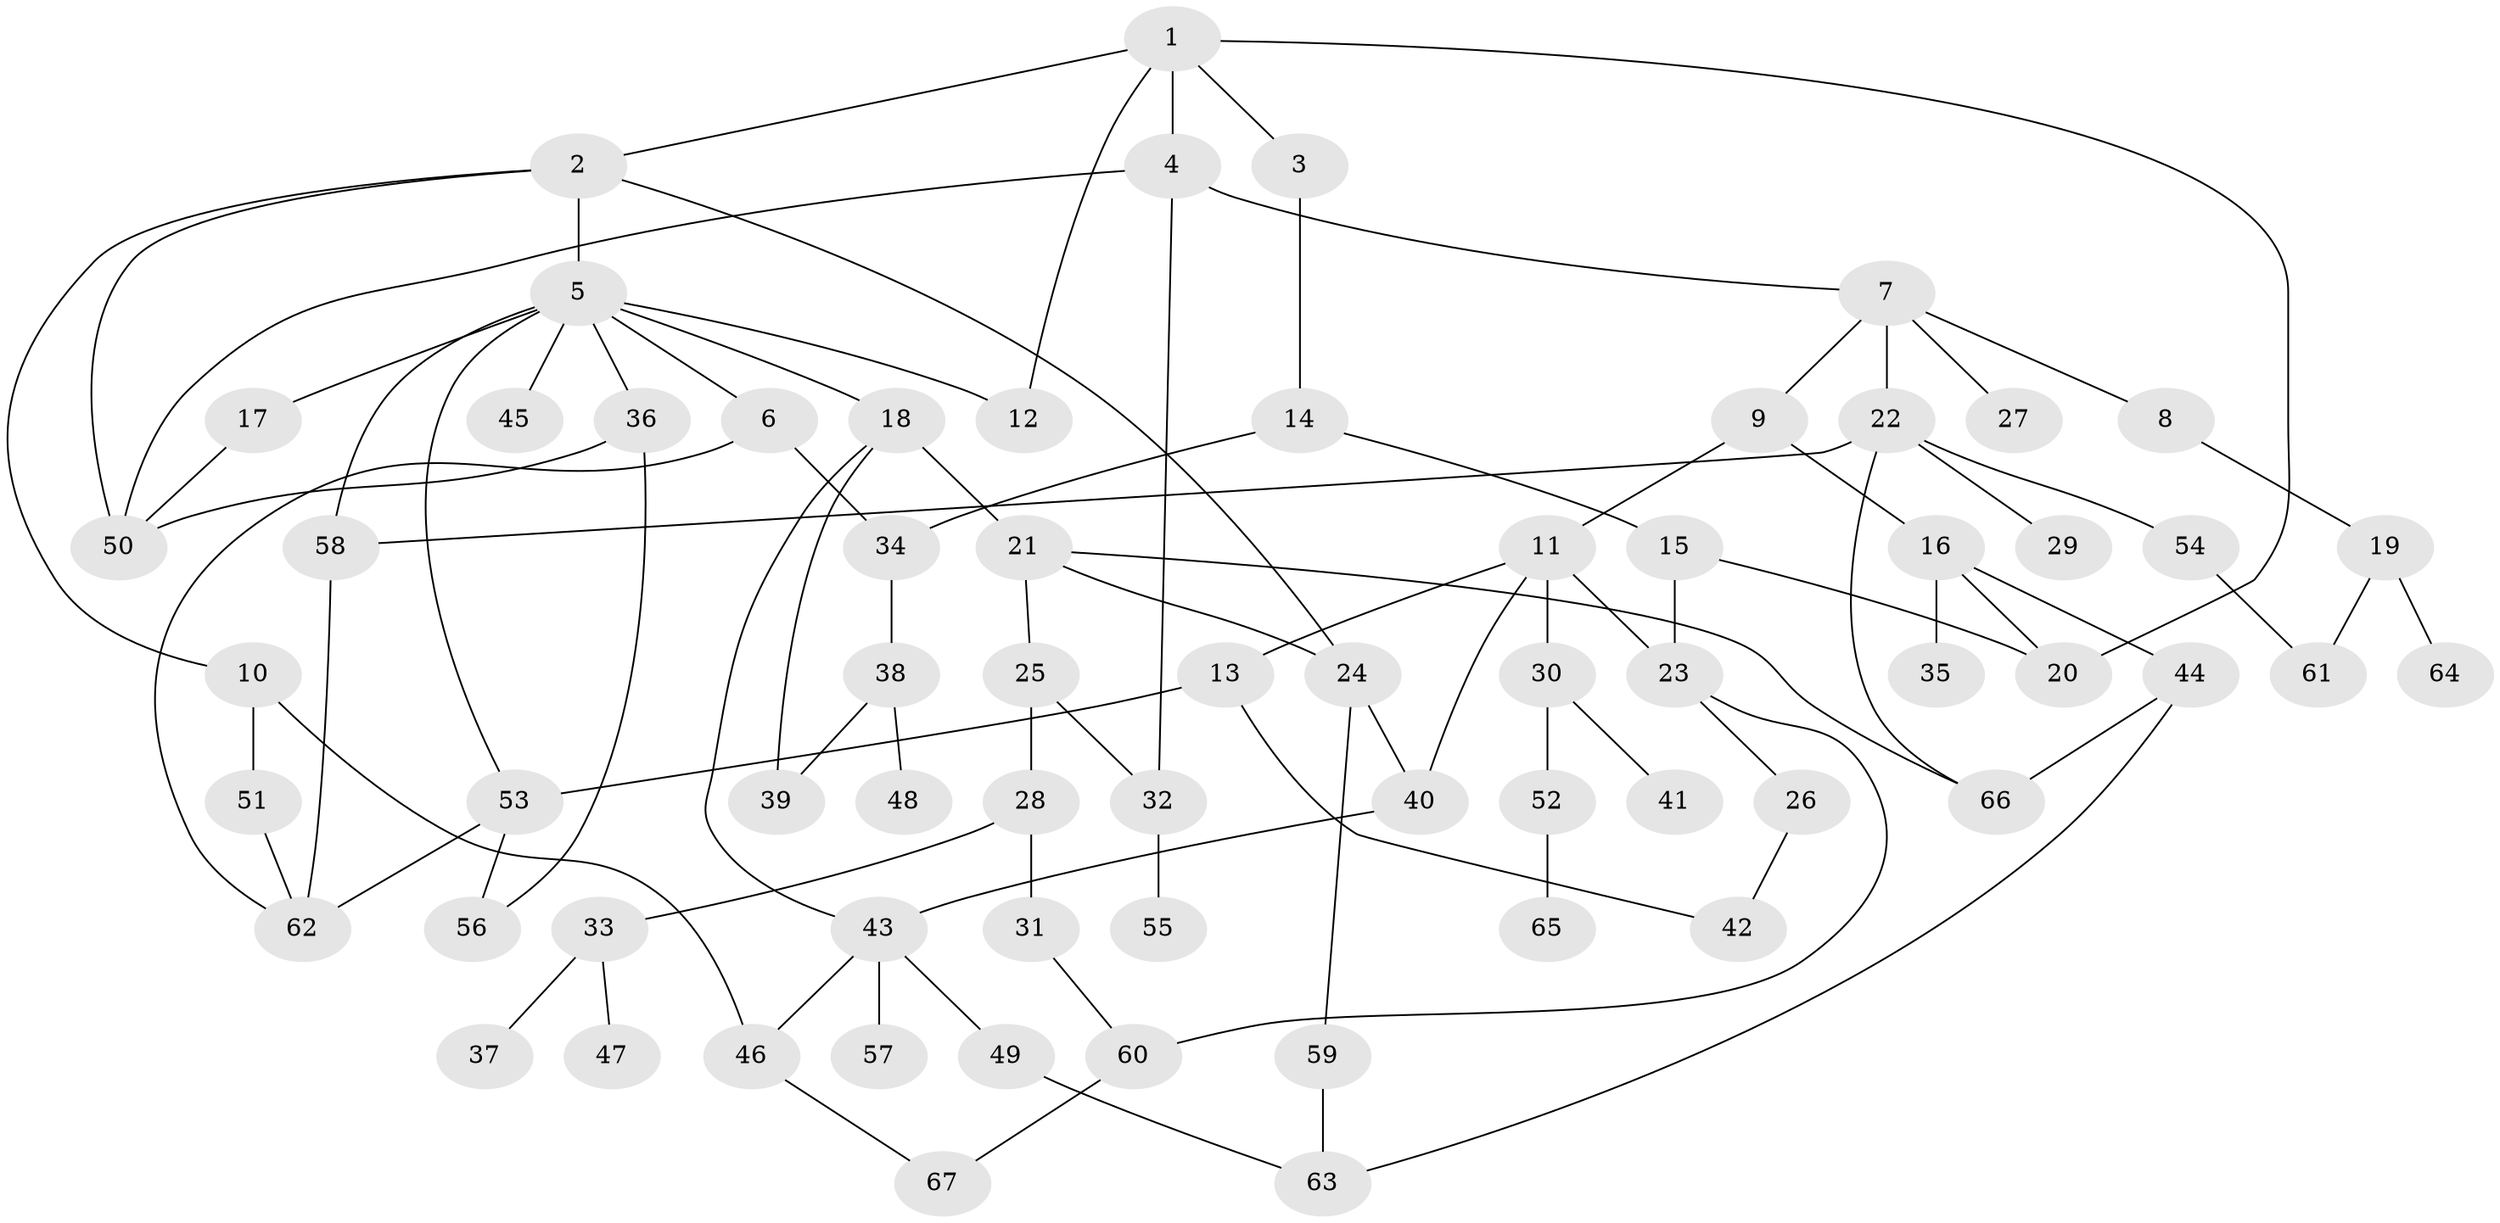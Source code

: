 // Generated by graph-tools (version 1.1) at 2025/01/03/09/25 03:01:04]
// undirected, 67 vertices, 94 edges
graph export_dot {
graph [start="1"]
  node [color=gray90,style=filled];
  1;
  2;
  3;
  4;
  5;
  6;
  7;
  8;
  9;
  10;
  11;
  12;
  13;
  14;
  15;
  16;
  17;
  18;
  19;
  20;
  21;
  22;
  23;
  24;
  25;
  26;
  27;
  28;
  29;
  30;
  31;
  32;
  33;
  34;
  35;
  36;
  37;
  38;
  39;
  40;
  41;
  42;
  43;
  44;
  45;
  46;
  47;
  48;
  49;
  50;
  51;
  52;
  53;
  54;
  55;
  56;
  57;
  58;
  59;
  60;
  61;
  62;
  63;
  64;
  65;
  66;
  67;
  1 -- 2;
  1 -- 3;
  1 -- 4;
  1 -- 20;
  1 -- 12;
  2 -- 5;
  2 -- 10;
  2 -- 50;
  2 -- 24;
  3 -- 14;
  4 -- 7;
  4 -- 32;
  4 -- 50;
  5 -- 6;
  5 -- 12;
  5 -- 17;
  5 -- 18;
  5 -- 36;
  5 -- 45;
  5 -- 53;
  5 -- 58;
  6 -- 34;
  6 -- 62;
  7 -- 8;
  7 -- 9;
  7 -- 22;
  7 -- 27;
  8 -- 19;
  9 -- 11;
  9 -- 16;
  10 -- 46;
  10 -- 51;
  11 -- 13;
  11 -- 30;
  11 -- 23;
  11 -- 40;
  13 -- 42;
  13 -- 53;
  14 -- 15;
  14 -- 34;
  15 -- 23;
  15 -- 20;
  16 -- 35;
  16 -- 44;
  16 -- 20;
  17 -- 50;
  18 -- 21;
  18 -- 43;
  18 -- 39;
  19 -- 61;
  19 -- 64;
  21 -- 24;
  21 -- 25;
  21 -- 66;
  22 -- 29;
  22 -- 54;
  22 -- 58;
  22 -- 66;
  23 -- 26;
  23 -- 60;
  24 -- 40;
  24 -- 59;
  25 -- 28;
  25 -- 32;
  26 -- 42;
  28 -- 31;
  28 -- 33;
  30 -- 41;
  30 -- 52;
  31 -- 60;
  32 -- 55;
  33 -- 37;
  33 -- 47;
  34 -- 38;
  36 -- 56;
  36 -- 50;
  38 -- 39;
  38 -- 48;
  40 -- 43;
  43 -- 49;
  43 -- 57;
  43 -- 46;
  44 -- 66;
  44 -- 63;
  46 -- 67;
  49 -- 63;
  51 -- 62;
  52 -- 65;
  53 -- 56;
  53 -- 62;
  54 -- 61;
  58 -- 62;
  59 -- 63;
  60 -- 67;
}
